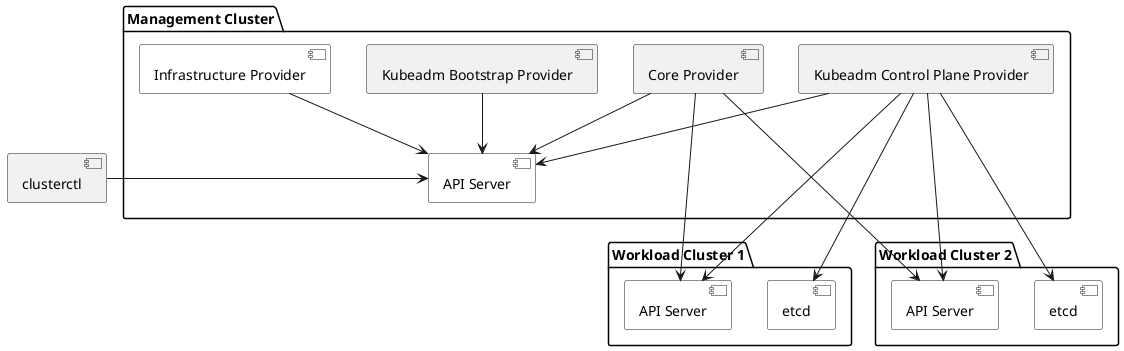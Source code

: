 @startuml

[clusterctl]

package "Management Cluster" {
    [Kubeadm Bootstrap Provider] as cabpk
    [Core Provider] as capi
    [Kubeadm Control Plane Provider] as cakcp
    [Infrastructure Provider] as infra #white
    [API Server] as api #white
    capi --> api
    cabpk --> api
    cakcp --> api
    infra --> api
}

clusterctl -> api

package "Workload Cluster 1" {
    [API Server] as api1 #white
    [etcd] as etcd1 #white
    capi ---> api1
    cakcp ---> api1
    cakcp ---> etcd1
}

package "Workload Cluster 2" {
    [API Server] as api2 #white
    [etcd] as etcd2 #white
    capi ---> api2
    cakcp ---> api2
    cakcp ---> etcd2
}

@enduml
